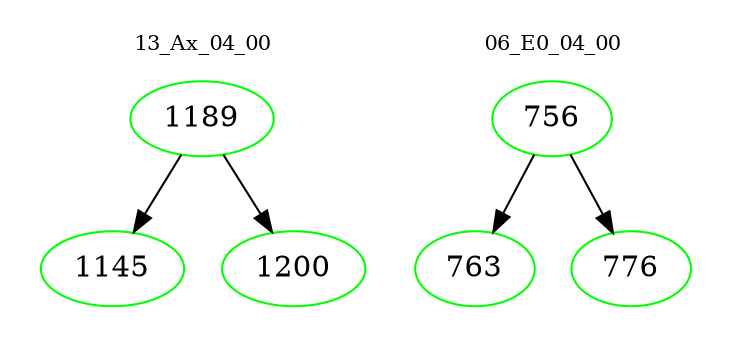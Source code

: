 digraph{
subgraph cluster_0 {
color = white
label = "13_Ax_04_00";
fontsize=10;
T0_1189 [label="1189", color="green"]
T0_1189 -> T0_1145 [color="black"]
T0_1145 [label="1145", color="green"]
T0_1189 -> T0_1200 [color="black"]
T0_1200 [label="1200", color="green"]
}
subgraph cluster_1 {
color = white
label = "06_E0_04_00";
fontsize=10;
T1_756 [label="756", color="green"]
T1_756 -> T1_763 [color="black"]
T1_763 [label="763", color="green"]
T1_756 -> T1_776 [color="black"]
T1_776 [label="776", color="green"]
}
}
